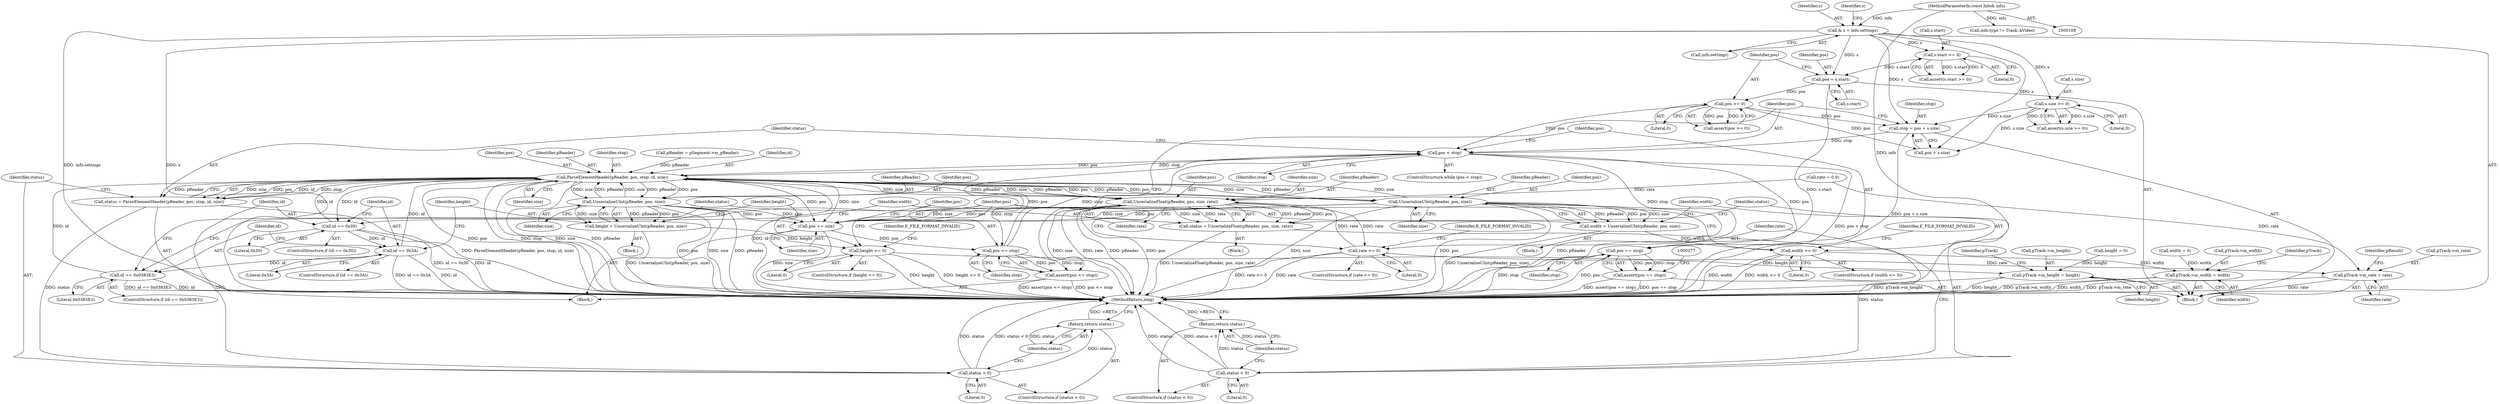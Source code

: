 digraph "1_Android_cc274e2abe8b2a6698a5c47d8aa4bb45f1f9538d_41@integer" {
"1000175" [label="(Call,stop = pos + s.size)"];
"1000171" [label="(Call,pos >= 0)"];
"1000165" [label="(Call,pos = s.start)"];
"1000147" [label="(Call,& s = info.settings)"];
"1000110" [label="(MethodParameterIn,const Info& info)"];
"1000153" [label="(Call,s.start >= 0)"];
"1000159" [label="(Call,s.size >= 0)"];
"1000183" [label="(Call,pos < stop)"];
"1000192" [label="(Call,ParseElementHeader(pReader, pos, stop, id, size))"];
"1000190" [label="(Call,status = ParseElementHeader(pReader, pos, stop, id, size))"];
"1000199" [label="(Call,status < 0)"];
"1000202" [label="(Return,return status;)"];
"1000205" [label="(Call,id == 0x30)"];
"1000223" [label="(Call,id == 0x3A)"];
"1000241" [label="(Call,id == 0x0383E3)"];
"1000211" [label="(Call,UnserializeUInt(pReader, pos, size))"];
"1000209" [label="(Call,width = UnserializeUInt(pReader, pos, size))"];
"1000216" [label="(Call,width <= 0)"];
"1000303" [label="(Call,pTrack->m_width = width)"];
"1000265" [label="(Call,pos += size)"];
"1000269" [label="(Call,pos <= stop)"];
"1000268" [label="(Call,assert(pos <= stop))"];
"1000229" [label="(Call,UnserializeUInt(pReader, pos, size))"];
"1000227" [label="(Call,height = UnserializeUInt(pReader, pos, size))"];
"1000234" [label="(Call,height <= 0)"];
"1000308" [label="(Call,pTrack->m_height = height)"];
"1000248" [label="(Call,UnserializeFloat(pReader, pos, size, rate))"];
"1000246" [label="(Call,status = UnserializeFloat(pReader, pos, size, rate))"];
"1000254" [label="(Call,status < 0)"];
"1000257" [label="(Return,return status;)"];
"1000260" [label="(Call,rate <= 0)"];
"1000313" [label="(Call,pTrack->m_rate = rate)"];
"1000273" [label="(Call,pos == stop)"];
"1000272" [label="(Call,assert(pos == stop))"];
"1000251" [label="(Identifier,size)"];
"1000258" [label="(Identifier,status)"];
"1000172" [label="(Identifier,pos)"];
"1000170" [label="(Call,assert(pos >= 0))"];
"1000228" [label="(Identifier,height)"];
"1000147" [label="(Call,& s = info.settings)"];
"1000192" [label="(Call,ParseElementHeader(pReader, pos, stop, id, size))"];
"1000213" [label="(Identifier,pos)"];
"1000260" [label="(Call,rate <= 0)"];
"1000249" [label="(Identifier,pReader)"];
"1000171" [label="(Call,pos >= 0)"];
"1000193" [label="(Identifier,pReader)"];
"1000202" [label="(Return,return status;)"];
"1000121" [label="(Call,info.type != Track::kVideo)"];
"1000220" [label="(Identifier,E_FILE_FORMAT_INVALID)"];
"1000212" [label="(Identifier,pReader)"];
"1000269" [label="(Call,pos <= stop)"];
"1000224" [label="(Identifier,id)"];
"1000114" [label="(Block,)"];
"1000307" [label="(Identifier,width)"];
"1000201" [label="(Literal,0)"];
"1000313" [label="(Call,pTrack->m_rate = rate)"];
"1000163" [label="(Literal,0)"];
"1000266" [label="(Identifier,pos)"];
"1000186" [label="(Block,)"];
"1000250" [label="(Identifier,pos)"];
"1000182" [label="(ControlStructure,while (pos < stop))"];
"1000209" [label="(Call,width = UnserializeUInt(pReader, pos, size))"];
"1000229" [label="(Call,UnserializeUInt(pReader, pos, size))"];
"1000195" [label="(Identifier,stop)"];
"1000206" [label="(Identifier,id)"];
"1000319" [label="(Identifier,pResult)"];
"1000208" [label="(Block,)"];
"1000141" [label="(Call,pReader = pSegment->m_pReader)"];
"1000226" [label="(Block,)"];
"1000134" [label="(Call,height = 0)"];
"1000198" [label="(ControlStructure,if (status < 0))"];
"1000252" [label="(Identifier,rate)"];
"1000244" [label="(Block,)"];
"1000261" [label="(Identifier,rate)"];
"1000148" [label="(Identifier,s)"];
"1000238" [label="(Identifier,E_FILE_FORMAT_INVALID)"];
"1000271" [label="(Identifier,stop)"];
"1000203" [label="(Identifier,status)"];
"1000255" [label="(Identifier,status)"];
"1000231" [label="(Identifier,pos)"];
"1000223" [label="(Call,id == 0x3A)"];
"1000215" [label="(ControlStructure,if (width <= 0))"];
"1000243" [label="(Literal,0x0383E3)"];
"1000323" [label="(MethodReturn,long)"];
"1000153" [label="(Call,s.start >= 0)"];
"1000149" [label="(Call,info.settings)"];
"1000196" [label="(Identifier,id)"];
"1000160" [label="(Call,s.size)"];
"1000185" [label="(Identifier,stop)"];
"1000222" [label="(ControlStructure,if (id == 0x3A))"];
"1000158" [label="(Call,assert(s.size >= 0))"];
"1000247" [label="(Identifier,status)"];
"1000166" [label="(Identifier,pos)"];
"1000253" [label="(ControlStructure,if (status < 0))"];
"1000191" [label="(Identifier,status)"];
"1000310" [label="(Identifier,pTrack)"];
"1000264" [label="(Identifier,E_FILE_FORMAT_INVALID)"];
"1000227" [label="(Call,height = UnserializeUInt(pReader, pos, size))"];
"1000194" [label="(Identifier,pos)"];
"1000317" [label="(Identifier,rate)"];
"1000177" [label="(Call,pos + s.size)"];
"1000110" [label="(MethodParameterIn,const Info& info)"];
"1000270" [label="(Identifier,pos)"];
"1000236" [label="(Literal,0)"];
"1000159" [label="(Call,s.size >= 0)"];
"1000167" [label="(Call,s.start)"];
"1000190" [label="(Call,status = ParseElementHeader(pReader, pos, stop, id, size))"];
"1000265" [label="(Call,pos += size)"];
"1000138" [label="(Call,rate = 0.0)"];
"1000183" [label="(Call,pos < stop)"];
"1000230" [label="(Identifier,pReader)"];
"1000152" [label="(Call,assert(s.start >= 0))"];
"1000204" [label="(ControlStructure,if (id == 0x30))"];
"1000210" [label="(Identifier,width)"];
"1000256" [label="(Literal,0)"];
"1000242" [label="(Identifier,id)"];
"1000175" [label="(Call,stop = pos + s.size)"];
"1000235" [label="(Identifier,height)"];
"1000199" [label="(Call,status < 0)"];
"1000234" [label="(Call,height <= 0)"];
"1000207" [label="(Literal,0x30)"];
"1000157" [label="(Literal,0)"];
"1000205" [label="(Call,id == 0x30)"];
"1000232" [label="(Identifier,size)"];
"1000184" [label="(Identifier,pos)"];
"1000262" [label="(Literal,0)"];
"1000218" [label="(Literal,0)"];
"1000246" [label="(Call,status = UnserializeFloat(pReader, pos, size, rate))"];
"1000154" [label="(Call,s.start)"];
"1000233" [label="(ControlStructure,if (height <= 0))"];
"1000267" [label="(Identifier,size)"];
"1000155" [label="(Identifier,s)"];
"1000273" [label="(Call,pos == stop)"];
"1000216" [label="(Call,width <= 0)"];
"1000312" [label="(Identifier,height)"];
"1000315" [label="(Identifier,pTrack)"];
"1000130" [label="(Call,width = 0)"];
"1000240" [label="(ControlStructure,if (id == 0x0383E3))"];
"1000217" [label="(Identifier,width)"];
"1000304" [label="(Call,pTrack->m_width)"];
"1000268" [label="(Call,assert(pos <= stop))"];
"1000275" [label="(Identifier,stop)"];
"1000176" [label="(Identifier,stop)"];
"1000257" [label="(Return,return status;)"];
"1000303" [label="(Call,pTrack->m_width = width)"];
"1000197" [label="(Identifier,size)"];
"1000272" [label="(Call,assert(pos == stop))"];
"1000173" [label="(Literal,0)"];
"1000259" [label="(ControlStructure,if (rate <= 0))"];
"1000254" [label="(Call,status < 0)"];
"1000165" [label="(Call,pos = s.start)"];
"1000225" [label="(Literal,0x3A)"];
"1000241" [label="(Call,id == 0x0383E3)"];
"1000309" [label="(Call,pTrack->m_height)"];
"1000200" [label="(Identifier,status)"];
"1000214" [label="(Identifier,size)"];
"1000314" [label="(Call,pTrack->m_rate)"];
"1000211" [label="(Call,UnserializeUInt(pReader, pos, size))"];
"1000248" [label="(Call,UnserializeFloat(pReader, pos, size, rate))"];
"1000308" [label="(Call,pTrack->m_height = height)"];
"1000274" [label="(Identifier,pos)"];
"1000175" -> "1000114"  [label="AST: "];
"1000175" -> "1000177"  [label="CFG: "];
"1000176" -> "1000175"  [label="AST: "];
"1000177" -> "1000175"  [label="AST: "];
"1000184" -> "1000175"  [label="CFG: "];
"1000175" -> "1000323"  [label="DDG: pos + s.size"];
"1000171" -> "1000175"  [label="DDG: pos"];
"1000159" -> "1000175"  [label="DDG: s.size"];
"1000147" -> "1000175"  [label="DDG: s"];
"1000175" -> "1000183"  [label="DDG: stop"];
"1000171" -> "1000170"  [label="AST: "];
"1000171" -> "1000173"  [label="CFG: "];
"1000172" -> "1000171"  [label="AST: "];
"1000173" -> "1000171"  [label="AST: "];
"1000170" -> "1000171"  [label="CFG: "];
"1000171" -> "1000170"  [label="DDG: pos"];
"1000171" -> "1000170"  [label="DDG: 0"];
"1000165" -> "1000171"  [label="DDG: pos"];
"1000171" -> "1000177"  [label="DDG: pos"];
"1000171" -> "1000183"  [label="DDG: pos"];
"1000165" -> "1000114"  [label="AST: "];
"1000165" -> "1000167"  [label="CFG: "];
"1000166" -> "1000165"  [label="AST: "];
"1000167" -> "1000165"  [label="AST: "];
"1000172" -> "1000165"  [label="CFG: "];
"1000165" -> "1000323"  [label="DDG: s.start"];
"1000147" -> "1000165"  [label="DDG: s"];
"1000153" -> "1000165"  [label="DDG: s.start"];
"1000147" -> "1000114"  [label="AST: "];
"1000147" -> "1000149"  [label="CFG: "];
"1000148" -> "1000147"  [label="AST: "];
"1000149" -> "1000147"  [label="AST: "];
"1000155" -> "1000147"  [label="CFG: "];
"1000147" -> "1000323"  [label="DDG: info.settings"];
"1000147" -> "1000323"  [label="DDG: s"];
"1000110" -> "1000147"  [label="DDG: info"];
"1000147" -> "1000153"  [label="DDG: s"];
"1000147" -> "1000159"  [label="DDG: s"];
"1000147" -> "1000177"  [label="DDG: s"];
"1000110" -> "1000108"  [label="AST: "];
"1000110" -> "1000323"  [label="DDG: info"];
"1000110" -> "1000121"  [label="DDG: info"];
"1000153" -> "1000152"  [label="AST: "];
"1000153" -> "1000157"  [label="CFG: "];
"1000154" -> "1000153"  [label="AST: "];
"1000157" -> "1000153"  [label="AST: "];
"1000152" -> "1000153"  [label="CFG: "];
"1000153" -> "1000152"  [label="DDG: s.start"];
"1000153" -> "1000152"  [label="DDG: 0"];
"1000159" -> "1000158"  [label="AST: "];
"1000159" -> "1000163"  [label="CFG: "];
"1000160" -> "1000159"  [label="AST: "];
"1000163" -> "1000159"  [label="AST: "];
"1000158" -> "1000159"  [label="CFG: "];
"1000159" -> "1000158"  [label="DDG: s.size"];
"1000159" -> "1000158"  [label="DDG: 0"];
"1000159" -> "1000177"  [label="DDG: s.size"];
"1000183" -> "1000182"  [label="AST: "];
"1000183" -> "1000185"  [label="CFG: "];
"1000184" -> "1000183"  [label="AST: "];
"1000185" -> "1000183"  [label="AST: "];
"1000191" -> "1000183"  [label="CFG: "];
"1000274" -> "1000183"  [label="CFG: "];
"1000183" -> "1000323"  [label="DDG: pos < stop"];
"1000269" -> "1000183"  [label="DDG: pos"];
"1000269" -> "1000183"  [label="DDG: stop"];
"1000183" -> "1000192"  [label="DDG: pos"];
"1000183" -> "1000192"  [label="DDG: stop"];
"1000183" -> "1000273"  [label="DDG: pos"];
"1000183" -> "1000273"  [label="DDG: stop"];
"1000192" -> "1000190"  [label="AST: "];
"1000192" -> "1000197"  [label="CFG: "];
"1000193" -> "1000192"  [label="AST: "];
"1000194" -> "1000192"  [label="AST: "];
"1000195" -> "1000192"  [label="AST: "];
"1000196" -> "1000192"  [label="AST: "];
"1000197" -> "1000192"  [label="AST: "];
"1000190" -> "1000192"  [label="CFG: "];
"1000192" -> "1000323"  [label="DDG: pos"];
"1000192" -> "1000323"  [label="DDG: stop"];
"1000192" -> "1000323"  [label="DDG: size"];
"1000192" -> "1000323"  [label="DDG: pReader"];
"1000192" -> "1000323"  [label="DDG: id"];
"1000192" -> "1000190"  [label="DDG: size"];
"1000192" -> "1000190"  [label="DDG: pos"];
"1000192" -> "1000190"  [label="DDG: id"];
"1000192" -> "1000190"  [label="DDG: stop"];
"1000192" -> "1000190"  [label="DDG: pReader"];
"1000141" -> "1000192"  [label="DDG: pReader"];
"1000211" -> "1000192"  [label="DDG: pReader"];
"1000211" -> "1000192"  [label="DDG: size"];
"1000229" -> "1000192"  [label="DDG: pReader"];
"1000229" -> "1000192"  [label="DDG: size"];
"1000248" -> "1000192"  [label="DDG: pReader"];
"1000248" -> "1000192"  [label="DDG: size"];
"1000205" -> "1000192"  [label="DDG: id"];
"1000241" -> "1000192"  [label="DDG: id"];
"1000223" -> "1000192"  [label="DDG: id"];
"1000192" -> "1000205"  [label="DDG: id"];
"1000192" -> "1000211"  [label="DDG: pReader"];
"1000192" -> "1000211"  [label="DDG: pos"];
"1000192" -> "1000211"  [label="DDG: size"];
"1000192" -> "1000229"  [label="DDG: pReader"];
"1000192" -> "1000229"  [label="DDG: pos"];
"1000192" -> "1000229"  [label="DDG: size"];
"1000192" -> "1000248"  [label="DDG: pReader"];
"1000192" -> "1000248"  [label="DDG: pos"];
"1000192" -> "1000248"  [label="DDG: size"];
"1000192" -> "1000265"  [label="DDG: size"];
"1000192" -> "1000265"  [label="DDG: pos"];
"1000192" -> "1000269"  [label="DDG: stop"];
"1000190" -> "1000186"  [label="AST: "];
"1000191" -> "1000190"  [label="AST: "];
"1000200" -> "1000190"  [label="CFG: "];
"1000190" -> "1000323"  [label="DDG: ParseElementHeader(pReader, pos, stop, id, size)"];
"1000190" -> "1000199"  [label="DDG: status"];
"1000199" -> "1000198"  [label="AST: "];
"1000199" -> "1000201"  [label="CFG: "];
"1000200" -> "1000199"  [label="AST: "];
"1000201" -> "1000199"  [label="AST: "];
"1000203" -> "1000199"  [label="CFG: "];
"1000206" -> "1000199"  [label="CFG: "];
"1000199" -> "1000323"  [label="DDG: status"];
"1000199" -> "1000323"  [label="DDG: status < 0"];
"1000199" -> "1000202"  [label="DDG: status"];
"1000202" -> "1000198"  [label="AST: "];
"1000202" -> "1000203"  [label="CFG: "];
"1000203" -> "1000202"  [label="AST: "];
"1000323" -> "1000202"  [label="CFG: "];
"1000202" -> "1000323"  [label="DDG: <RET>"];
"1000203" -> "1000202"  [label="DDG: status"];
"1000205" -> "1000204"  [label="AST: "];
"1000205" -> "1000207"  [label="CFG: "];
"1000206" -> "1000205"  [label="AST: "];
"1000207" -> "1000205"  [label="AST: "];
"1000210" -> "1000205"  [label="CFG: "];
"1000224" -> "1000205"  [label="CFG: "];
"1000205" -> "1000323"  [label="DDG: id"];
"1000205" -> "1000323"  [label="DDG: id == 0x30"];
"1000205" -> "1000223"  [label="DDG: id"];
"1000223" -> "1000222"  [label="AST: "];
"1000223" -> "1000225"  [label="CFG: "];
"1000224" -> "1000223"  [label="AST: "];
"1000225" -> "1000223"  [label="AST: "];
"1000228" -> "1000223"  [label="CFG: "];
"1000242" -> "1000223"  [label="CFG: "];
"1000223" -> "1000323"  [label="DDG: id == 0x3A"];
"1000223" -> "1000323"  [label="DDG: id"];
"1000223" -> "1000241"  [label="DDG: id"];
"1000241" -> "1000240"  [label="AST: "];
"1000241" -> "1000243"  [label="CFG: "];
"1000242" -> "1000241"  [label="AST: "];
"1000243" -> "1000241"  [label="AST: "];
"1000247" -> "1000241"  [label="CFG: "];
"1000266" -> "1000241"  [label="CFG: "];
"1000241" -> "1000323"  [label="DDG: id"];
"1000241" -> "1000323"  [label="DDG: id == 0x0383E3"];
"1000211" -> "1000209"  [label="AST: "];
"1000211" -> "1000214"  [label="CFG: "];
"1000212" -> "1000211"  [label="AST: "];
"1000213" -> "1000211"  [label="AST: "];
"1000214" -> "1000211"  [label="AST: "];
"1000209" -> "1000211"  [label="CFG: "];
"1000211" -> "1000323"  [label="DDG: pReader"];
"1000211" -> "1000323"  [label="DDG: size"];
"1000211" -> "1000323"  [label="DDG: pos"];
"1000211" -> "1000209"  [label="DDG: pReader"];
"1000211" -> "1000209"  [label="DDG: pos"];
"1000211" -> "1000209"  [label="DDG: size"];
"1000211" -> "1000265"  [label="DDG: size"];
"1000211" -> "1000265"  [label="DDG: pos"];
"1000209" -> "1000208"  [label="AST: "];
"1000210" -> "1000209"  [label="AST: "];
"1000217" -> "1000209"  [label="CFG: "];
"1000209" -> "1000323"  [label="DDG: UnserializeUInt(pReader, pos, size)"];
"1000209" -> "1000216"  [label="DDG: width"];
"1000216" -> "1000215"  [label="AST: "];
"1000216" -> "1000218"  [label="CFG: "];
"1000217" -> "1000216"  [label="AST: "];
"1000218" -> "1000216"  [label="AST: "];
"1000220" -> "1000216"  [label="CFG: "];
"1000266" -> "1000216"  [label="CFG: "];
"1000216" -> "1000323"  [label="DDG: width <= 0"];
"1000216" -> "1000323"  [label="DDG: width"];
"1000216" -> "1000303"  [label="DDG: width"];
"1000303" -> "1000114"  [label="AST: "];
"1000303" -> "1000307"  [label="CFG: "];
"1000304" -> "1000303"  [label="AST: "];
"1000307" -> "1000303"  [label="AST: "];
"1000310" -> "1000303"  [label="CFG: "];
"1000303" -> "1000323"  [label="DDG: pTrack->m_width"];
"1000303" -> "1000323"  [label="DDG: width"];
"1000130" -> "1000303"  [label="DDG: width"];
"1000265" -> "1000186"  [label="AST: "];
"1000265" -> "1000267"  [label="CFG: "];
"1000266" -> "1000265"  [label="AST: "];
"1000267" -> "1000265"  [label="AST: "];
"1000270" -> "1000265"  [label="CFG: "];
"1000265" -> "1000323"  [label="DDG: size"];
"1000248" -> "1000265"  [label="DDG: size"];
"1000248" -> "1000265"  [label="DDG: pos"];
"1000229" -> "1000265"  [label="DDG: size"];
"1000229" -> "1000265"  [label="DDG: pos"];
"1000265" -> "1000269"  [label="DDG: pos"];
"1000269" -> "1000268"  [label="AST: "];
"1000269" -> "1000271"  [label="CFG: "];
"1000270" -> "1000269"  [label="AST: "];
"1000271" -> "1000269"  [label="AST: "];
"1000268" -> "1000269"  [label="CFG: "];
"1000269" -> "1000268"  [label="DDG: pos"];
"1000269" -> "1000268"  [label="DDG: stop"];
"1000268" -> "1000186"  [label="AST: "];
"1000184" -> "1000268"  [label="CFG: "];
"1000268" -> "1000323"  [label="DDG: pos <= stop"];
"1000268" -> "1000323"  [label="DDG: assert(pos <= stop)"];
"1000229" -> "1000227"  [label="AST: "];
"1000229" -> "1000232"  [label="CFG: "];
"1000230" -> "1000229"  [label="AST: "];
"1000231" -> "1000229"  [label="AST: "];
"1000232" -> "1000229"  [label="AST: "];
"1000227" -> "1000229"  [label="CFG: "];
"1000229" -> "1000323"  [label="DDG: pos"];
"1000229" -> "1000323"  [label="DDG: size"];
"1000229" -> "1000323"  [label="DDG: pReader"];
"1000229" -> "1000227"  [label="DDG: pReader"];
"1000229" -> "1000227"  [label="DDG: pos"];
"1000229" -> "1000227"  [label="DDG: size"];
"1000227" -> "1000226"  [label="AST: "];
"1000228" -> "1000227"  [label="AST: "];
"1000235" -> "1000227"  [label="CFG: "];
"1000227" -> "1000323"  [label="DDG: UnserializeUInt(pReader, pos, size)"];
"1000227" -> "1000234"  [label="DDG: height"];
"1000234" -> "1000233"  [label="AST: "];
"1000234" -> "1000236"  [label="CFG: "];
"1000235" -> "1000234"  [label="AST: "];
"1000236" -> "1000234"  [label="AST: "];
"1000238" -> "1000234"  [label="CFG: "];
"1000266" -> "1000234"  [label="CFG: "];
"1000234" -> "1000323"  [label="DDG: height"];
"1000234" -> "1000323"  [label="DDG: height <= 0"];
"1000234" -> "1000308"  [label="DDG: height"];
"1000308" -> "1000114"  [label="AST: "];
"1000308" -> "1000312"  [label="CFG: "];
"1000309" -> "1000308"  [label="AST: "];
"1000312" -> "1000308"  [label="AST: "];
"1000315" -> "1000308"  [label="CFG: "];
"1000308" -> "1000323"  [label="DDG: pTrack->m_height"];
"1000308" -> "1000323"  [label="DDG: height"];
"1000134" -> "1000308"  [label="DDG: height"];
"1000248" -> "1000246"  [label="AST: "];
"1000248" -> "1000252"  [label="CFG: "];
"1000249" -> "1000248"  [label="AST: "];
"1000250" -> "1000248"  [label="AST: "];
"1000251" -> "1000248"  [label="AST: "];
"1000252" -> "1000248"  [label="AST: "];
"1000246" -> "1000248"  [label="CFG: "];
"1000248" -> "1000323"  [label="DDG: size"];
"1000248" -> "1000323"  [label="DDG: rate"];
"1000248" -> "1000323"  [label="DDG: pos"];
"1000248" -> "1000323"  [label="DDG: pReader"];
"1000248" -> "1000246"  [label="DDG: pReader"];
"1000248" -> "1000246"  [label="DDG: pos"];
"1000248" -> "1000246"  [label="DDG: size"];
"1000248" -> "1000246"  [label="DDG: rate"];
"1000138" -> "1000248"  [label="DDG: rate"];
"1000260" -> "1000248"  [label="DDG: rate"];
"1000248" -> "1000260"  [label="DDG: rate"];
"1000246" -> "1000244"  [label="AST: "];
"1000247" -> "1000246"  [label="AST: "];
"1000255" -> "1000246"  [label="CFG: "];
"1000246" -> "1000323"  [label="DDG: UnserializeFloat(pReader, pos, size, rate)"];
"1000246" -> "1000254"  [label="DDG: status"];
"1000254" -> "1000253"  [label="AST: "];
"1000254" -> "1000256"  [label="CFG: "];
"1000255" -> "1000254"  [label="AST: "];
"1000256" -> "1000254"  [label="AST: "];
"1000258" -> "1000254"  [label="CFG: "];
"1000261" -> "1000254"  [label="CFG: "];
"1000254" -> "1000323"  [label="DDG: status"];
"1000254" -> "1000323"  [label="DDG: status < 0"];
"1000254" -> "1000257"  [label="DDG: status"];
"1000257" -> "1000253"  [label="AST: "];
"1000257" -> "1000258"  [label="CFG: "];
"1000258" -> "1000257"  [label="AST: "];
"1000323" -> "1000257"  [label="CFG: "];
"1000257" -> "1000323"  [label="DDG: <RET>"];
"1000258" -> "1000257"  [label="DDG: status"];
"1000260" -> "1000259"  [label="AST: "];
"1000260" -> "1000262"  [label="CFG: "];
"1000261" -> "1000260"  [label="AST: "];
"1000262" -> "1000260"  [label="AST: "];
"1000264" -> "1000260"  [label="CFG: "];
"1000266" -> "1000260"  [label="CFG: "];
"1000260" -> "1000323"  [label="DDG: rate <= 0"];
"1000260" -> "1000323"  [label="DDG: rate"];
"1000260" -> "1000313"  [label="DDG: rate"];
"1000313" -> "1000114"  [label="AST: "];
"1000313" -> "1000317"  [label="CFG: "];
"1000314" -> "1000313"  [label="AST: "];
"1000317" -> "1000313"  [label="AST: "];
"1000319" -> "1000313"  [label="CFG: "];
"1000313" -> "1000323"  [label="DDG: pTrack->m_rate"];
"1000313" -> "1000323"  [label="DDG: rate"];
"1000138" -> "1000313"  [label="DDG: rate"];
"1000273" -> "1000272"  [label="AST: "];
"1000273" -> "1000275"  [label="CFG: "];
"1000274" -> "1000273"  [label="AST: "];
"1000275" -> "1000273"  [label="AST: "];
"1000272" -> "1000273"  [label="CFG: "];
"1000273" -> "1000323"  [label="DDG: stop"];
"1000273" -> "1000323"  [label="DDG: pos"];
"1000273" -> "1000272"  [label="DDG: pos"];
"1000273" -> "1000272"  [label="DDG: stop"];
"1000272" -> "1000114"  [label="AST: "];
"1000277" -> "1000272"  [label="CFG: "];
"1000272" -> "1000323"  [label="DDG: pos == stop"];
"1000272" -> "1000323"  [label="DDG: assert(pos == stop)"];
}

